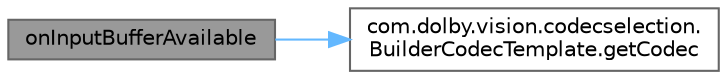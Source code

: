 digraph "onInputBufferAvailable"
{
 // LATEX_PDF_SIZE
  bgcolor="transparent";
  edge [fontname=Helvetica,fontsize=10,labelfontname=Helvetica,labelfontsize=10];
  node [fontname=Helvetica,fontsize=10,shape=box,height=0.2,width=0.4];
  rankdir="LR";
  Node1 [label="onInputBufferAvailable",height=0.2,width=0.4,color="gray40", fillcolor="grey60", style="filled", fontcolor="black",tooltip=" "];
  Node1 -> Node2 [color="steelblue1",style="solid"];
  Node2 [label="com.dolby.vision.codecselection.\lBuilderCodecTemplate.getCodec",height=0.2,width=0.4,color="grey40", fillcolor="white", style="filled",URL="$a00025.html#a2bc24b6188d75a9930a456cc4aeb6868",tooltip=" "];
}
